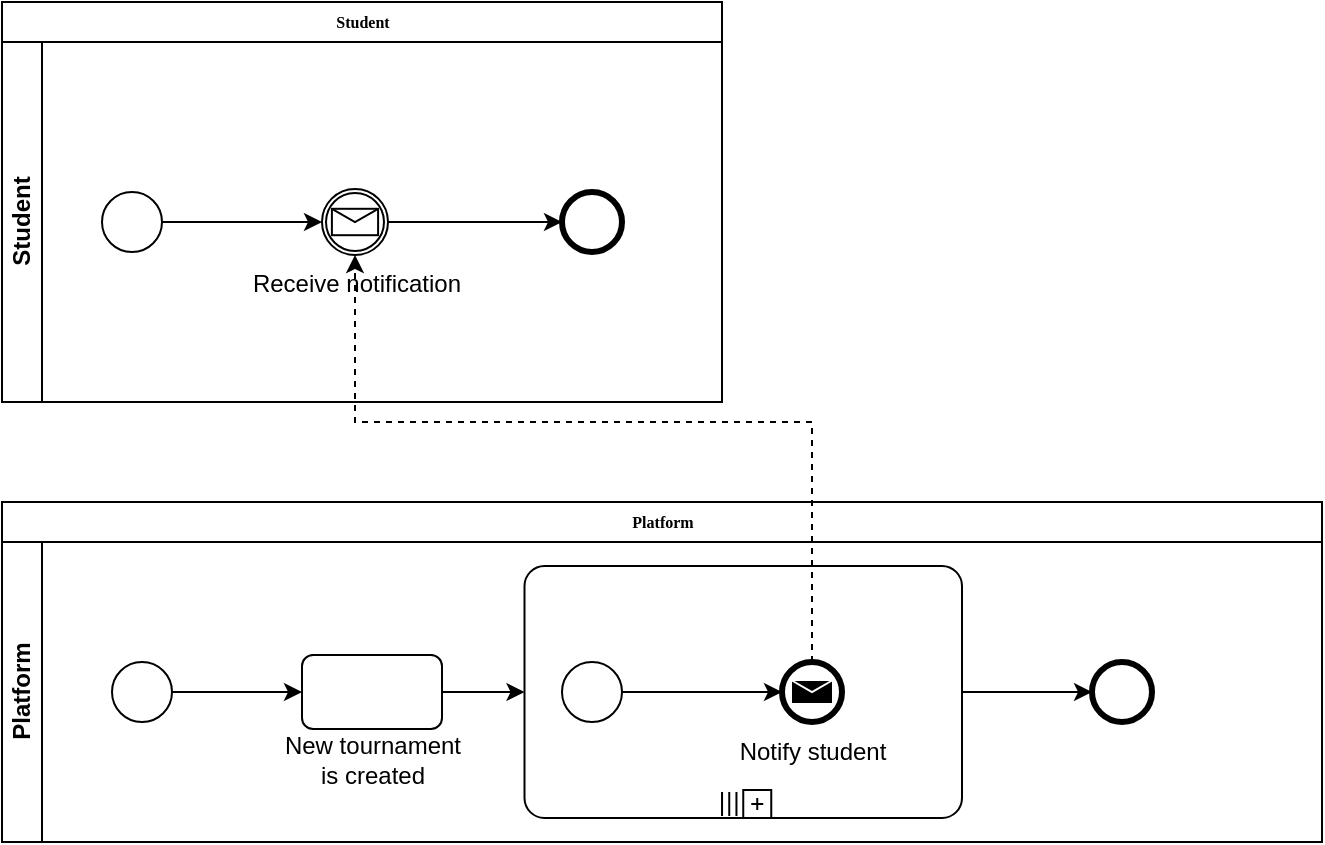 <mxfile version="21.0.2" type="device"><diagram name="Page-1" id="c7488fd3-1785-93aa-aadb-54a6760d102a"><mxGraphModel dx="1221" dy="686" grid="1" gridSize="10" guides="1" tooltips="1" connect="1" arrows="1" fold="1" page="1" pageScale="1" pageWidth="1100" pageHeight="850" background="none" math="0" shadow="0"><root><mxCell id="0"/><mxCell id="1" parent="0"/><mxCell id="CDbokZhid0h3c1UekMTh-214" value="Student" style="swimlane;html=1;childLayout=stackLayout;horizontal=1;startSize=20;horizontalStack=0;rounded=0;shadow=0;labelBackgroundColor=none;strokeWidth=1;fontFamily=Verdana;fontSize=8;align=center;" parent="1" vertex="1"><mxGeometry x="60" y="140" width="360" height="200" as="geometry"/></mxCell><mxCell id="CDbokZhid0h3c1UekMTh-215" value="Student" style="swimlane;html=1;startSize=20;horizontal=0;" parent="CDbokZhid0h3c1UekMTh-214" vertex="1"><mxGeometry y="20" width="360" height="180" as="geometry"/></mxCell><mxCell id="CDbokZhid0h3c1UekMTh-225" value="" style="points=[[0.145,0.145,0],[0.5,0,0],[0.855,0.145,0],[1,0.5,0],[0.855,0.855,0],[0.5,1,0],[0.145,0.855,0],[0,0.5,0]];shape=mxgraph.bpmn.event;html=1;verticalLabelPosition=bottom;labelBackgroundColor=#ffffff;verticalAlign=top;align=center;perimeter=ellipsePerimeter;outlineConnect=0;aspect=fixed;outline=end;symbol=terminate2;" parent="CDbokZhid0h3c1UekMTh-215" vertex="1"><mxGeometry x="280" y="75" width="30" height="30" as="geometry"/></mxCell><mxCell id="CDbokZhid0h3c1UekMTh-301" style="edgeStyle=orthogonalEdgeStyle;rounded=0;orthogonalLoop=1;jettySize=auto;html=1;entryX=0;entryY=0.5;entryDx=0;entryDy=0;entryPerimeter=0;" parent="CDbokZhid0h3c1UekMTh-215" source="CDbokZhid0h3c1UekMTh-298" target="CDbokZhid0h3c1UekMTh-225" edge="1"><mxGeometry relative="1" as="geometry"/></mxCell><mxCell id="CDbokZhid0h3c1UekMTh-298" value="Receive notification" style="points=[[0.145,0.145,0],[0.5,0,0],[0.855,0.145,0],[1,0.5,0],[0.855,0.855,0],[0.5,1,0],[0.145,0.855,0],[0,0.5,0]];shape=mxgraph.bpmn.event;html=1;verticalLabelPosition=bottom;labelBackgroundColor=#ffffff;verticalAlign=top;align=center;perimeter=ellipsePerimeter;outlineConnect=0;aspect=fixed;outline=catching;symbol=message;" parent="CDbokZhid0h3c1UekMTh-215" vertex="1"><mxGeometry x="160" y="73.5" width="33" height="33" as="geometry"/></mxCell><mxCell id="6KmB-f0FpIQHyXdAtgPj-22" style="edgeStyle=orthogonalEdgeStyle;rounded=0;orthogonalLoop=1;jettySize=auto;html=1;entryX=0;entryY=0.5;entryDx=0;entryDy=0;entryPerimeter=0;" edge="1" parent="CDbokZhid0h3c1UekMTh-215" source="6KmB-f0FpIQHyXdAtgPj-21" target="CDbokZhid0h3c1UekMTh-298"><mxGeometry relative="1" as="geometry"/></mxCell><mxCell id="6KmB-f0FpIQHyXdAtgPj-21" value="" style="points=[[0.145,0.145,0],[0.5,0,0],[0.855,0.145,0],[1,0.5,0],[0.855,0.855,0],[0.5,1,0],[0.145,0.855,0],[0,0.5,0]];shape=mxgraph.bpmn.event;html=1;verticalLabelPosition=bottom;labelBackgroundColor=#ffffff;verticalAlign=top;align=center;perimeter=ellipsePerimeter;outlineConnect=0;aspect=fixed;outline=standard;symbol=general;" vertex="1" parent="CDbokZhid0h3c1UekMTh-215"><mxGeometry x="50" y="75" width="30" height="30" as="geometry"/></mxCell><mxCell id="6KmB-f0FpIQHyXdAtgPj-1" value="Platform" style="swimlane;html=1;childLayout=stackLayout;horizontal=1;startSize=20;horizontalStack=0;rounded=0;shadow=0;labelBackgroundColor=none;strokeWidth=1;fontFamily=Verdana;fontSize=8;align=center;" vertex="1" parent="1"><mxGeometry x="60" y="390" width="660" height="170" as="geometry"/></mxCell><mxCell id="6KmB-f0FpIQHyXdAtgPj-6" value="Platform" style="swimlane;html=1;startSize=20;horizontal=0;" vertex="1" parent="6KmB-f0FpIQHyXdAtgPj-1"><mxGeometry y="20" width="660" height="150" as="geometry"/></mxCell><mxCell id="6KmB-f0FpIQHyXdAtgPj-7" style="edgeStyle=orthogonalEdgeStyle;rounded=0;orthogonalLoop=1;jettySize=auto;html=1;entryX=0;entryY=0.5;entryDx=0;entryDy=0;" edge="1" parent="6KmB-f0FpIQHyXdAtgPj-6" source="6KmB-f0FpIQHyXdAtgPj-8" target="6KmB-f0FpIQHyXdAtgPj-11"><mxGeometry relative="1" as="geometry"/></mxCell><mxCell id="6KmB-f0FpIQHyXdAtgPj-8" value="" style="ellipse;whiteSpace=wrap;html=1;rounded=0;shadow=0;labelBackgroundColor=none;strokeWidth=1;fontFamily=Verdana;fontSize=8;align=center;" vertex="1" parent="6KmB-f0FpIQHyXdAtgPj-6"><mxGeometry x="55" y="60" width="30" height="30" as="geometry"/></mxCell><mxCell id="6KmB-f0FpIQHyXdAtgPj-10" style="edgeStyle=orthogonalEdgeStyle;rounded=0;orthogonalLoop=1;jettySize=auto;html=1;entryX=0;entryY=0.5;entryDx=0;entryDy=0;entryPerimeter=0;" edge="1" parent="6KmB-f0FpIQHyXdAtgPj-6" source="6KmB-f0FpIQHyXdAtgPj-11" target="6KmB-f0FpIQHyXdAtgPj-14"><mxGeometry relative="1" as="geometry"/></mxCell><mxCell id="6KmB-f0FpIQHyXdAtgPj-11" value="&lt;font size=&quot;1&quot;&gt;&lt;br&gt;&lt;/font&gt;" style="rounded=1;whiteSpace=wrap;html=1;shadow=0;labelBackgroundColor=none;strokeWidth=1;fontFamily=Verdana;fontSize=8;align=center;" vertex="1" parent="6KmB-f0FpIQHyXdAtgPj-6"><mxGeometry x="150" y="56.5" width="70" height="37" as="geometry"/></mxCell><mxCell id="6KmB-f0FpIQHyXdAtgPj-12" value="New tournament is created" style="text;html=1;strokeColor=none;fillColor=none;align=center;verticalAlign=middle;whiteSpace=wrap;rounded=0;" vertex="1" parent="6KmB-f0FpIQHyXdAtgPj-6"><mxGeometry x="137.5" y="93.5" width="95" height="30" as="geometry"/></mxCell><mxCell id="6KmB-f0FpIQHyXdAtgPj-13" style="edgeStyle=orthogonalEdgeStyle;rounded=0;orthogonalLoop=1;jettySize=auto;html=1;entryX=0;entryY=0.5;entryDx=0;entryDy=0;entryPerimeter=0;" edge="1" parent="6KmB-f0FpIQHyXdAtgPj-6" source="6KmB-f0FpIQHyXdAtgPj-14" target="6KmB-f0FpIQHyXdAtgPj-19"><mxGeometry relative="1" as="geometry"/></mxCell><mxCell id="6KmB-f0FpIQHyXdAtgPj-14" value="" style="points=[[0.25,0,0],[0.5,0,0],[0.75,0,0],[1,0.25,0],[1,0.5,0],[1,0.75,0],[0.75,1,0],[0.5,1,0],[0.25,1,0],[0,0.75,0],[0,0.5,0],[0,0.25,0]];shape=mxgraph.bpmn.task;whiteSpace=wrap;rectStyle=rounded;size=10;html=1;container=1;expand=0;collapsible=0;taskMarker=abstract;isLoopSub=1;isLoopMultiParallel=1;" vertex="1" parent="6KmB-f0FpIQHyXdAtgPj-6"><mxGeometry x="261.25" y="12" width="218.75" height="126" as="geometry"/></mxCell><mxCell id="6KmB-f0FpIQHyXdAtgPj-15" style="edgeStyle=orthogonalEdgeStyle;rounded=0;orthogonalLoop=1;jettySize=auto;html=1;" edge="1" parent="6KmB-f0FpIQHyXdAtgPj-14" source="6KmB-f0FpIQHyXdAtgPj-16" target="6KmB-f0FpIQHyXdAtgPj-17"><mxGeometry relative="1" as="geometry"/></mxCell><mxCell id="6KmB-f0FpIQHyXdAtgPj-16" value="" style="ellipse;whiteSpace=wrap;html=1;rounded=0;shadow=0;labelBackgroundColor=none;strokeWidth=1;fontFamily=Verdana;fontSize=8;align=center;" vertex="1" parent="6KmB-f0FpIQHyXdAtgPj-14"><mxGeometry x="18.75" y="48" width="30" height="30" as="geometry"/></mxCell><mxCell id="6KmB-f0FpIQHyXdAtgPj-17" value="" style="points=[[0.145,0.145,0],[0.5,0,0],[0.855,0.145,0],[1,0.5,0],[0.855,0.855,0],[0.5,1,0],[0.145,0.855,0],[0,0.5,0]];shape=mxgraph.bpmn.event;html=1;verticalLabelPosition=bottom;labelBackgroundColor=#ffffff;verticalAlign=top;align=center;perimeter=ellipsePerimeter;outlineConnect=0;aspect=fixed;outline=end;symbol=message;" vertex="1" parent="6KmB-f0FpIQHyXdAtgPj-14"><mxGeometry x="128.75" y="48" width="30" height="30" as="geometry"/></mxCell><mxCell id="6KmB-f0FpIQHyXdAtgPj-18" value="Notify student" style="text;html=1;strokeColor=none;fillColor=none;align=center;verticalAlign=middle;whiteSpace=wrap;rounded=0;" vertex="1" parent="6KmB-f0FpIQHyXdAtgPj-14"><mxGeometry x="96.25" y="78" width="95" height="30" as="geometry"/></mxCell><mxCell id="6KmB-f0FpIQHyXdAtgPj-19" value="" style="points=[[0.145,0.145,0],[0.5,0,0],[0.855,0.145,0],[1,0.5,0],[0.855,0.855,0],[0.5,1,0],[0.145,0.855,0],[0,0.5,0]];shape=mxgraph.bpmn.event;html=1;verticalLabelPosition=bottom;labelBackgroundColor=#ffffff;verticalAlign=top;align=center;perimeter=ellipsePerimeter;outlineConnect=0;aspect=fixed;outline=end;symbol=terminate2;" vertex="1" parent="6KmB-f0FpIQHyXdAtgPj-6"><mxGeometry x="545" y="60" width="30" height="30" as="geometry"/></mxCell><mxCell id="6KmB-f0FpIQHyXdAtgPj-23" style="edgeStyle=orthogonalEdgeStyle;rounded=0;orthogonalLoop=1;jettySize=auto;html=1;entryX=0.5;entryY=1;entryDx=0;entryDy=0;entryPerimeter=0;dashed=1;" edge="1" parent="1" source="6KmB-f0FpIQHyXdAtgPj-17" target="CDbokZhid0h3c1UekMTh-298"><mxGeometry relative="1" as="geometry"><Array as="points"><mxPoint x="465" y="350"/><mxPoint x="237" y="350"/></Array></mxGeometry></mxCell></root></mxGraphModel></diagram></mxfile>